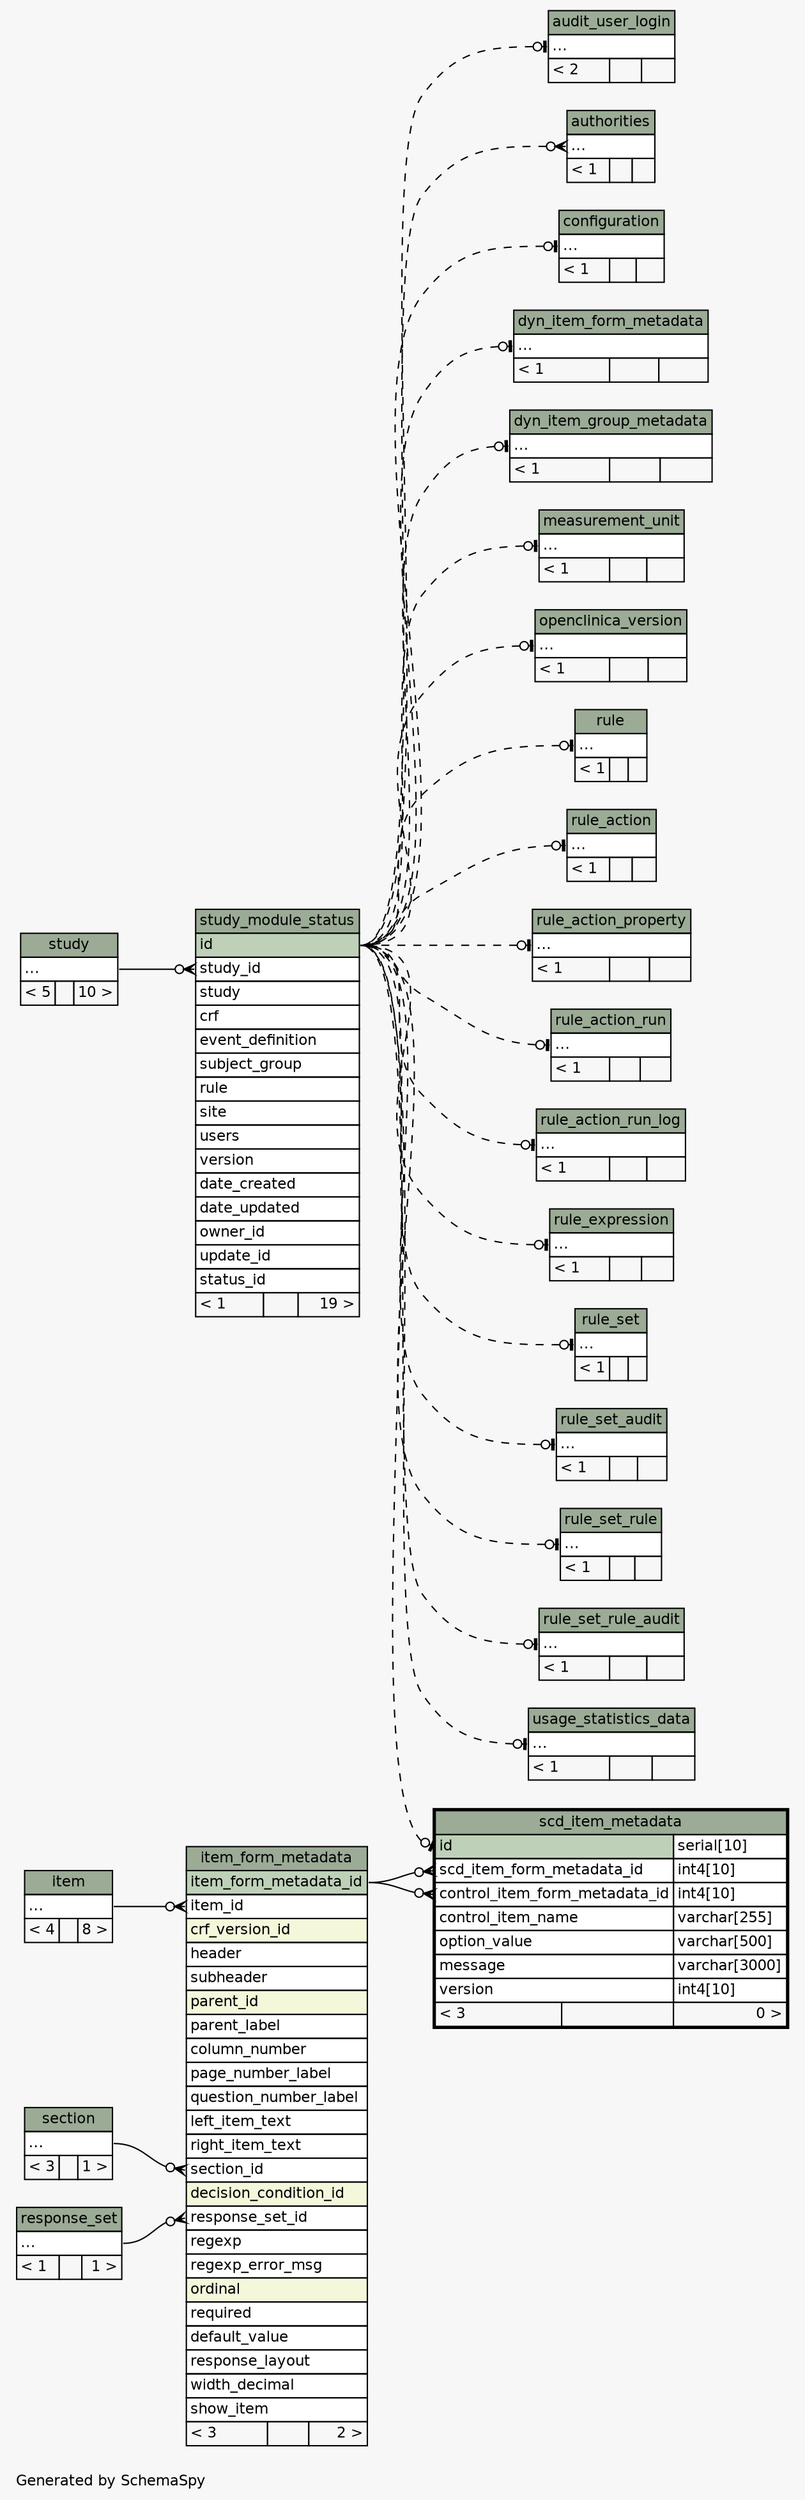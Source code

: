 // dot 2.28.0 on Windows Vista 6.0
// SchemaSpy rev 590
digraph "impliedTwoDegreesRelationshipsDiagram" {
  graph [
    rankdir="RL"
    bgcolor="#f7f7f7"
    label="\nGenerated by SchemaSpy"
    labeljust="l"
    nodesep="0.18"
    ranksep="0.46"
    fontname="Helvetica"
    fontsize="11"
  ];
  node [
    fontname="Helvetica"
    fontsize="11"
    shape="plaintext"
  ];
  edge [
    arrowsize="0.8"
  ];
  "audit_user_login":"elipses":w -> "study_module_status":"id":e [arrowhead=none dir=back arrowtail=teeodot style=dashed];
  "authorities":"elipses":w -> "study_module_status":"id":e [arrowhead=none dir=back arrowtail=crowodot style=dashed];
  "configuration":"elipses":w -> "study_module_status":"id":e [arrowhead=none dir=back arrowtail=teeodot style=dashed];
  "dyn_item_form_metadata":"elipses":w -> "study_module_status":"id":e [arrowhead=none dir=back arrowtail=teeodot style=dashed];
  "dyn_item_group_metadata":"elipses":w -> "study_module_status":"id":e [arrowhead=none dir=back arrowtail=teeodot style=dashed];
  "item_form_metadata":"item_id":w -> "item":"elipses":e [arrowhead=none dir=back arrowtail=crowodot];
  "item_form_metadata":"response_set_id":w -> "response_set":"elipses":e [arrowhead=none dir=back arrowtail=crowodot];
  "item_form_metadata":"section_id":w -> "section":"elipses":e [arrowhead=none dir=back arrowtail=crowodot];
  "measurement_unit":"elipses":w -> "study_module_status":"id":e [arrowhead=none dir=back arrowtail=teeodot style=dashed];
  "openclinica_version":"elipses":w -> "study_module_status":"id":e [arrowhead=none dir=back arrowtail=teeodot style=dashed];
  "rule":"elipses":w -> "study_module_status":"id":e [arrowhead=none dir=back arrowtail=teeodot style=dashed];
  "rule_action":"elipses":w -> "study_module_status":"id":e [arrowhead=none dir=back arrowtail=teeodot style=dashed];
  "rule_action_property":"elipses":w -> "study_module_status":"id":e [arrowhead=none dir=back arrowtail=teeodot style=dashed];
  "rule_action_run":"elipses":w -> "study_module_status":"id":e [arrowhead=none dir=back arrowtail=teeodot style=dashed];
  "rule_action_run_log":"elipses":w -> "study_module_status":"id":e [arrowhead=none dir=back arrowtail=teeodot style=dashed];
  "rule_expression":"elipses":w -> "study_module_status":"id":e [arrowhead=none dir=back arrowtail=teeodot style=dashed];
  "rule_set":"elipses":w -> "study_module_status":"id":e [arrowhead=none dir=back arrowtail=teeodot style=dashed];
  "rule_set_audit":"elipses":w -> "study_module_status":"id":e [arrowhead=none dir=back arrowtail=teeodot style=dashed];
  "rule_set_rule":"elipses":w -> "study_module_status":"id":e [arrowhead=none dir=back arrowtail=teeodot style=dashed];
  "rule_set_rule_audit":"elipses":w -> "study_module_status":"id":e [arrowhead=none dir=back arrowtail=teeodot style=dashed];
  "scd_item_metadata":"control_item_form_metadata_id":w -> "item_form_metadata":"item_form_metadata_id":e [arrowhead=none dir=back arrowtail=crowodot];
  "scd_item_metadata":"id":w -> "study_module_status":"id":e [arrowhead=none dir=back arrowtail=teeodot style=dashed];
  "scd_item_metadata":"scd_item_form_metadata_id":w -> "item_form_metadata":"item_form_metadata_id":e [arrowhead=none dir=back arrowtail=crowodot];
  "study_module_status":"study_id":w -> "study":"elipses":e [arrowhead=none dir=back arrowtail=crowodot];
  "usage_statistics_data":"elipses":w -> "study_module_status":"id":e [arrowhead=none dir=back arrowtail=teeodot style=dashed];
  "audit_user_login" [
    label=<
    <TABLE BORDER="0" CELLBORDER="1" CELLSPACING="0" BGCOLOR="#ffffff">
      <TR><TD COLSPAN="3" BGCOLOR="#9bab96" ALIGN="CENTER">audit_user_login</TD></TR>
      <TR><TD PORT="elipses" COLSPAN="3" ALIGN="LEFT">...</TD></TR>
      <TR><TD ALIGN="LEFT" BGCOLOR="#f7f7f7">&lt; 2</TD><TD ALIGN="RIGHT" BGCOLOR="#f7f7f7">  </TD><TD ALIGN="RIGHT" BGCOLOR="#f7f7f7">  </TD></TR>
    </TABLE>>
    URL="audit_user_login.html"
    tooltip="audit_user_login"
  ];
  "authorities" [
    label=<
    <TABLE BORDER="0" CELLBORDER="1" CELLSPACING="0" BGCOLOR="#ffffff">
      <TR><TD COLSPAN="3" BGCOLOR="#9bab96" ALIGN="CENTER">authorities</TD></TR>
      <TR><TD PORT="elipses" COLSPAN="3" ALIGN="LEFT">...</TD></TR>
      <TR><TD ALIGN="LEFT" BGCOLOR="#f7f7f7">&lt; 1</TD><TD ALIGN="RIGHT" BGCOLOR="#f7f7f7">  </TD><TD ALIGN="RIGHT" BGCOLOR="#f7f7f7">  </TD></TR>
    </TABLE>>
    URL="authorities.html"
    tooltip="authorities"
  ];
  "configuration" [
    label=<
    <TABLE BORDER="0" CELLBORDER="1" CELLSPACING="0" BGCOLOR="#ffffff">
      <TR><TD COLSPAN="3" BGCOLOR="#9bab96" ALIGN="CENTER">configuration</TD></TR>
      <TR><TD PORT="elipses" COLSPAN="3" ALIGN="LEFT">...</TD></TR>
      <TR><TD ALIGN="LEFT" BGCOLOR="#f7f7f7">&lt; 1</TD><TD ALIGN="RIGHT" BGCOLOR="#f7f7f7">  </TD><TD ALIGN="RIGHT" BGCOLOR="#f7f7f7">  </TD></TR>
    </TABLE>>
    URL="configuration.html"
    tooltip="configuration"
  ];
  "dyn_item_form_metadata" [
    label=<
    <TABLE BORDER="0" CELLBORDER="1" CELLSPACING="0" BGCOLOR="#ffffff">
      <TR><TD COLSPAN="3" BGCOLOR="#9bab96" ALIGN="CENTER">dyn_item_form_metadata</TD></TR>
      <TR><TD PORT="elipses" COLSPAN="3" ALIGN="LEFT">...</TD></TR>
      <TR><TD ALIGN="LEFT" BGCOLOR="#f7f7f7">&lt; 1</TD><TD ALIGN="RIGHT" BGCOLOR="#f7f7f7">  </TD><TD ALIGN="RIGHT" BGCOLOR="#f7f7f7">  </TD></TR>
    </TABLE>>
    URL="dyn_item_form_metadata.html"
    tooltip="dyn_item_form_metadata"
  ];
  "dyn_item_group_metadata" [
    label=<
    <TABLE BORDER="0" CELLBORDER="1" CELLSPACING="0" BGCOLOR="#ffffff">
      <TR><TD COLSPAN="3" BGCOLOR="#9bab96" ALIGN="CENTER">dyn_item_group_metadata</TD></TR>
      <TR><TD PORT="elipses" COLSPAN="3" ALIGN="LEFT">...</TD></TR>
      <TR><TD ALIGN="LEFT" BGCOLOR="#f7f7f7">&lt; 1</TD><TD ALIGN="RIGHT" BGCOLOR="#f7f7f7">  </TD><TD ALIGN="RIGHT" BGCOLOR="#f7f7f7">  </TD></TR>
    </TABLE>>
    URL="dyn_item_group_metadata.html"
    tooltip="dyn_item_group_metadata"
  ];
  "item" [
    label=<
    <TABLE BORDER="0" CELLBORDER="1" CELLSPACING="0" BGCOLOR="#ffffff">
      <TR><TD COLSPAN="3" BGCOLOR="#9bab96" ALIGN="CENTER">item</TD></TR>
      <TR><TD PORT="elipses" COLSPAN="3" ALIGN="LEFT">...</TD></TR>
      <TR><TD ALIGN="LEFT" BGCOLOR="#f7f7f7">&lt; 4</TD><TD ALIGN="RIGHT" BGCOLOR="#f7f7f7">  </TD><TD ALIGN="RIGHT" BGCOLOR="#f7f7f7">8 &gt;</TD></TR>
    </TABLE>>
    URL="item.html"
    tooltip="item"
  ];
  "item_form_metadata" [
    label=<
    <TABLE BORDER="0" CELLBORDER="1" CELLSPACING="0" BGCOLOR="#ffffff">
      <TR><TD COLSPAN="3" BGCOLOR="#9bab96" ALIGN="CENTER">item_form_metadata</TD></TR>
      <TR><TD PORT="item_form_metadata_id" COLSPAN="3" BGCOLOR="#bed1b8" ALIGN="LEFT">item_form_metadata_id</TD></TR>
      <TR><TD PORT="item_id" COLSPAN="3" ALIGN="LEFT">item_id</TD></TR>
      <TR><TD PORT="crf_version_id" COLSPAN="3" BGCOLOR="#f4f7da" ALIGN="LEFT">crf_version_id</TD></TR>
      <TR><TD PORT="header" COLSPAN="3" ALIGN="LEFT">header</TD></TR>
      <TR><TD PORT="subheader" COLSPAN="3" ALIGN="LEFT">subheader</TD></TR>
      <TR><TD PORT="parent_id" COLSPAN="3" BGCOLOR="#f4f7da" ALIGN="LEFT">parent_id</TD></TR>
      <TR><TD PORT="parent_label" COLSPAN="3" ALIGN="LEFT">parent_label</TD></TR>
      <TR><TD PORT="column_number" COLSPAN="3" ALIGN="LEFT">column_number</TD></TR>
      <TR><TD PORT="page_number_label" COLSPAN="3" ALIGN="LEFT">page_number_label</TD></TR>
      <TR><TD PORT="question_number_label" COLSPAN="3" ALIGN="LEFT">question_number_label</TD></TR>
      <TR><TD PORT="left_item_text" COLSPAN="3" ALIGN="LEFT">left_item_text</TD></TR>
      <TR><TD PORT="right_item_text" COLSPAN="3" ALIGN="LEFT">right_item_text</TD></TR>
      <TR><TD PORT="section_id" COLSPAN="3" ALIGN="LEFT">section_id</TD></TR>
      <TR><TD PORT="decision_condition_id" COLSPAN="3" BGCOLOR="#f4f7da" ALIGN="LEFT">decision_condition_id</TD></TR>
      <TR><TD PORT="response_set_id" COLSPAN="3" ALIGN="LEFT">response_set_id</TD></TR>
      <TR><TD PORT="regexp" COLSPAN="3" ALIGN="LEFT">regexp</TD></TR>
      <TR><TD PORT="regexp_error_msg" COLSPAN="3" ALIGN="LEFT">regexp_error_msg</TD></TR>
      <TR><TD PORT="ordinal" COLSPAN="3" BGCOLOR="#f4f7da" ALIGN="LEFT">ordinal</TD></TR>
      <TR><TD PORT="required" COLSPAN="3" ALIGN="LEFT">required</TD></TR>
      <TR><TD PORT="default_value" COLSPAN="3" ALIGN="LEFT">default_value</TD></TR>
      <TR><TD PORT="response_layout" COLSPAN="3" ALIGN="LEFT">response_layout</TD></TR>
      <TR><TD PORT="width_decimal" COLSPAN="3" ALIGN="LEFT">width_decimal</TD></TR>
      <TR><TD PORT="show_item" COLSPAN="3" ALIGN="LEFT">show_item</TD></TR>
      <TR><TD ALIGN="LEFT" BGCOLOR="#f7f7f7">&lt; 3</TD><TD ALIGN="RIGHT" BGCOLOR="#f7f7f7">  </TD><TD ALIGN="RIGHT" BGCOLOR="#f7f7f7">2 &gt;</TD></TR>
    </TABLE>>
    URL="item_form_metadata.html"
    tooltip="item_form_metadata"
  ];
  "measurement_unit" [
    label=<
    <TABLE BORDER="0" CELLBORDER="1" CELLSPACING="0" BGCOLOR="#ffffff">
      <TR><TD COLSPAN="3" BGCOLOR="#9bab96" ALIGN="CENTER">measurement_unit</TD></TR>
      <TR><TD PORT="elipses" COLSPAN="3" ALIGN="LEFT">...</TD></TR>
      <TR><TD ALIGN="LEFT" BGCOLOR="#f7f7f7">&lt; 1</TD><TD ALIGN="RIGHT" BGCOLOR="#f7f7f7">  </TD><TD ALIGN="RIGHT" BGCOLOR="#f7f7f7">  </TD></TR>
    </TABLE>>
    URL="measurement_unit.html"
    tooltip="measurement_unit"
  ];
  "openclinica_version" [
    label=<
    <TABLE BORDER="0" CELLBORDER="1" CELLSPACING="0" BGCOLOR="#ffffff">
      <TR><TD COLSPAN="3" BGCOLOR="#9bab96" ALIGN="CENTER">openclinica_version</TD></TR>
      <TR><TD PORT="elipses" COLSPAN="3" ALIGN="LEFT">...</TD></TR>
      <TR><TD ALIGN="LEFT" BGCOLOR="#f7f7f7">&lt; 1</TD><TD ALIGN="RIGHT" BGCOLOR="#f7f7f7">  </TD><TD ALIGN="RIGHT" BGCOLOR="#f7f7f7">  </TD></TR>
    </TABLE>>
    URL="openclinica_version.html"
    tooltip="openclinica_version"
  ];
  "response_set" [
    label=<
    <TABLE BORDER="0" CELLBORDER="1" CELLSPACING="0" BGCOLOR="#ffffff">
      <TR><TD COLSPAN="3" BGCOLOR="#9bab96" ALIGN="CENTER">response_set</TD></TR>
      <TR><TD PORT="elipses" COLSPAN="3" ALIGN="LEFT">...</TD></TR>
      <TR><TD ALIGN="LEFT" BGCOLOR="#f7f7f7">&lt; 1</TD><TD ALIGN="RIGHT" BGCOLOR="#f7f7f7">  </TD><TD ALIGN="RIGHT" BGCOLOR="#f7f7f7">1 &gt;</TD></TR>
    </TABLE>>
    URL="response_set.html"
    tooltip="response_set"
  ];
  "rule" [
    label=<
    <TABLE BORDER="0" CELLBORDER="1" CELLSPACING="0" BGCOLOR="#ffffff">
      <TR><TD COLSPAN="3" BGCOLOR="#9bab96" ALIGN="CENTER">rule</TD></TR>
      <TR><TD PORT="elipses" COLSPAN="3" ALIGN="LEFT">...</TD></TR>
      <TR><TD ALIGN="LEFT" BGCOLOR="#f7f7f7">&lt; 1</TD><TD ALIGN="RIGHT" BGCOLOR="#f7f7f7">  </TD><TD ALIGN="RIGHT" BGCOLOR="#f7f7f7">  </TD></TR>
    </TABLE>>
    URL="rule.html"
    tooltip="rule"
  ];
  "rule_action" [
    label=<
    <TABLE BORDER="0" CELLBORDER="1" CELLSPACING="0" BGCOLOR="#ffffff">
      <TR><TD COLSPAN="3" BGCOLOR="#9bab96" ALIGN="CENTER">rule_action</TD></TR>
      <TR><TD PORT="elipses" COLSPAN="3" ALIGN="LEFT">...</TD></TR>
      <TR><TD ALIGN="LEFT" BGCOLOR="#f7f7f7">&lt; 1</TD><TD ALIGN="RIGHT" BGCOLOR="#f7f7f7">  </TD><TD ALIGN="RIGHT" BGCOLOR="#f7f7f7">  </TD></TR>
    </TABLE>>
    URL="rule_action.html"
    tooltip="rule_action"
  ];
  "rule_action_property" [
    label=<
    <TABLE BORDER="0" CELLBORDER="1" CELLSPACING="0" BGCOLOR="#ffffff">
      <TR><TD COLSPAN="3" BGCOLOR="#9bab96" ALIGN="CENTER">rule_action_property</TD></TR>
      <TR><TD PORT="elipses" COLSPAN="3" ALIGN="LEFT">...</TD></TR>
      <TR><TD ALIGN="LEFT" BGCOLOR="#f7f7f7">&lt; 1</TD><TD ALIGN="RIGHT" BGCOLOR="#f7f7f7">  </TD><TD ALIGN="RIGHT" BGCOLOR="#f7f7f7">  </TD></TR>
    </TABLE>>
    URL="rule_action_property.html"
    tooltip="rule_action_property"
  ];
  "rule_action_run" [
    label=<
    <TABLE BORDER="0" CELLBORDER="1" CELLSPACING="0" BGCOLOR="#ffffff">
      <TR><TD COLSPAN="3" BGCOLOR="#9bab96" ALIGN="CENTER">rule_action_run</TD></TR>
      <TR><TD PORT="elipses" COLSPAN="3" ALIGN="LEFT">...</TD></TR>
      <TR><TD ALIGN="LEFT" BGCOLOR="#f7f7f7">&lt; 1</TD><TD ALIGN="RIGHT" BGCOLOR="#f7f7f7">  </TD><TD ALIGN="RIGHT" BGCOLOR="#f7f7f7">  </TD></TR>
    </TABLE>>
    URL="rule_action_run.html"
    tooltip="rule_action_run"
  ];
  "rule_action_run_log" [
    label=<
    <TABLE BORDER="0" CELLBORDER="1" CELLSPACING="0" BGCOLOR="#ffffff">
      <TR><TD COLSPAN="3" BGCOLOR="#9bab96" ALIGN="CENTER">rule_action_run_log</TD></TR>
      <TR><TD PORT="elipses" COLSPAN="3" ALIGN="LEFT">...</TD></TR>
      <TR><TD ALIGN="LEFT" BGCOLOR="#f7f7f7">&lt; 1</TD><TD ALIGN="RIGHT" BGCOLOR="#f7f7f7">  </TD><TD ALIGN="RIGHT" BGCOLOR="#f7f7f7">  </TD></TR>
    </TABLE>>
    URL="rule_action_run_log.html"
    tooltip="rule_action_run_log"
  ];
  "rule_expression" [
    label=<
    <TABLE BORDER="0" CELLBORDER="1" CELLSPACING="0" BGCOLOR="#ffffff">
      <TR><TD COLSPAN="3" BGCOLOR="#9bab96" ALIGN="CENTER">rule_expression</TD></TR>
      <TR><TD PORT="elipses" COLSPAN="3" ALIGN="LEFT">...</TD></TR>
      <TR><TD ALIGN="LEFT" BGCOLOR="#f7f7f7">&lt; 1</TD><TD ALIGN="RIGHT" BGCOLOR="#f7f7f7">  </TD><TD ALIGN="RIGHT" BGCOLOR="#f7f7f7">  </TD></TR>
    </TABLE>>
    URL="rule_expression.html"
    tooltip="rule_expression"
  ];
  "rule_set" [
    label=<
    <TABLE BORDER="0" CELLBORDER="1" CELLSPACING="0" BGCOLOR="#ffffff">
      <TR><TD COLSPAN="3" BGCOLOR="#9bab96" ALIGN="CENTER">rule_set</TD></TR>
      <TR><TD PORT="elipses" COLSPAN="3" ALIGN="LEFT">...</TD></TR>
      <TR><TD ALIGN="LEFT" BGCOLOR="#f7f7f7">&lt; 1</TD><TD ALIGN="RIGHT" BGCOLOR="#f7f7f7">  </TD><TD ALIGN="RIGHT" BGCOLOR="#f7f7f7">  </TD></TR>
    </TABLE>>
    URL="rule_set.html"
    tooltip="rule_set"
  ];
  "rule_set_audit" [
    label=<
    <TABLE BORDER="0" CELLBORDER="1" CELLSPACING="0" BGCOLOR="#ffffff">
      <TR><TD COLSPAN="3" BGCOLOR="#9bab96" ALIGN="CENTER">rule_set_audit</TD></TR>
      <TR><TD PORT="elipses" COLSPAN="3" ALIGN="LEFT">...</TD></TR>
      <TR><TD ALIGN="LEFT" BGCOLOR="#f7f7f7">&lt; 1</TD><TD ALIGN="RIGHT" BGCOLOR="#f7f7f7">  </TD><TD ALIGN="RIGHT" BGCOLOR="#f7f7f7">  </TD></TR>
    </TABLE>>
    URL="rule_set_audit.html"
    tooltip="rule_set_audit"
  ];
  "rule_set_rule" [
    label=<
    <TABLE BORDER="0" CELLBORDER="1" CELLSPACING="0" BGCOLOR="#ffffff">
      <TR><TD COLSPAN="3" BGCOLOR="#9bab96" ALIGN="CENTER">rule_set_rule</TD></TR>
      <TR><TD PORT="elipses" COLSPAN="3" ALIGN="LEFT">...</TD></TR>
      <TR><TD ALIGN="LEFT" BGCOLOR="#f7f7f7">&lt; 1</TD><TD ALIGN="RIGHT" BGCOLOR="#f7f7f7">  </TD><TD ALIGN="RIGHT" BGCOLOR="#f7f7f7">  </TD></TR>
    </TABLE>>
    URL="rule_set_rule.html"
    tooltip="rule_set_rule"
  ];
  "rule_set_rule_audit" [
    label=<
    <TABLE BORDER="0" CELLBORDER="1" CELLSPACING="0" BGCOLOR="#ffffff">
      <TR><TD COLSPAN="3" BGCOLOR="#9bab96" ALIGN="CENTER">rule_set_rule_audit</TD></TR>
      <TR><TD PORT="elipses" COLSPAN="3" ALIGN="LEFT">...</TD></TR>
      <TR><TD ALIGN="LEFT" BGCOLOR="#f7f7f7">&lt; 1</TD><TD ALIGN="RIGHT" BGCOLOR="#f7f7f7">  </TD><TD ALIGN="RIGHT" BGCOLOR="#f7f7f7">  </TD></TR>
    </TABLE>>
    URL="rule_set_rule_audit.html"
    tooltip="rule_set_rule_audit"
  ];
  "scd_item_metadata" [
    label=<
    <TABLE BORDER="2" CELLBORDER="1" CELLSPACING="0" BGCOLOR="#ffffff">
      <TR><TD COLSPAN="3" BGCOLOR="#9bab96" ALIGN="CENTER">scd_item_metadata</TD></TR>
      <TR><TD PORT="id" COLSPAN="2" BGCOLOR="#bed1b8" ALIGN="LEFT">id</TD><TD PORT="id.type" ALIGN="LEFT">serial[10]</TD></TR>
      <TR><TD PORT="scd_item_form_metadata_id" COLSPAN="2" ALIGN="LEFT">scd_item_form_metadata_id</TD><TD PORT="scd_item_form_metadata_id.type" ALIGN="LEFT">int4[10]</TD></TR>
      <TR><TD PORT="control_item_form_metadata_id" COLSPAN="2" ALIGN="LEFT">control_item_form_metadata_id</TD><TD PORT="control_item_form_metadata_id.type" ALIGN="LEFT">int4[10]</TD></TR>
      <TR><TD PORT="control_item_name" COLSPAN="2" ALIGN="LEFT">control_item_name</TD><TD PORT="control_item_name.type" ALIGN="LEFT">varchar[255]</TD></TR>
      <TR><TD PORT="option_value" COLSPAN="2" ALIGN="LEFT">option_value</TD><TD PORT="option_value.type" ALIGN="LEFT">varchar[500]</TD></TR>
      <TR><TD PORT="message" COLSPAN="2" ALIGN="LEFT">message</TD><TD PORT="message.type" ALIGN="LEFT">varchar[3000]</TD></TR>
      <TR><TD PORT="version" COLSPAN="2" ALIGN="LEFT">version</TD><TD PORT="version.type" ALIGN="LEFT">int4[10]</TD></TR>
      <TR><TD ALIGN="LEFT" BGCOLOR="#f7f7f7">&lt; 3</TD><TD ALIGN="RIGHT" BGCOLOR="#f7f7f7">  </TD><TD ALIGN="RIGHT" BGCOLOR="#f7f7f7">0 &gt;</TD></TR>
    </TABLE>>
    URL="scd_item_metadata.html"
    tooltip="scd_item_metadata"
  ];
  "section" [
    label=<
    <TABLE BORDER="0" CELLBORDER="1" CELLSPACING="0" BGCOLOR="#ffffff">
      <TR><TD COLSPAN="3" BGCOLOR="#9bab96" ALIGN="CENTER">section</TD></TR>
      <TR><TD PORT="elipses" COLSPAN="3" ALIGN="LEFT">...</TD></TR>
      <TR><TD ALIGN="LEFT" BGCOLOR="#f7f7f7">&lt; 3</TD><TD ALIGN="RIGHT" BGCOLOR="#f7f7f7">  </TD><TD ALIGN="RIGHT" BGCOLOR="#f7f7f7">1 &gt;</TD></TR>
    </TABLE>>
    URL="section.html"
    tooltip="section"
  ];
  "study" [
    label=<
    <TABLE BORDER="0" CELLBORDER="1" CELLSPACING="0" BGCOLOR="#ffffff">
      <TR><TD COLSPAN="3" BGCOLOR="#9bab96" ALIGN="CENTER">study</TD></TR>
      <TR><TD PORT="elipses" COLSPAN="3" ALIGN="LEFT">...</TD></TR>
      <TR><TD ALIGN="LEFT" BGCOLOR="#f7f7f7">&lt; 5</TD><TD ALIGN="RIGHT" BGCOLOR="#f7f7f7">  </TD><TD ALIGN="RIGHT" BGCOLOR="#f7f7f7">10 &gt;</TD></TR>
    </TABLE>>
    URL="study.html"
    tooltip="study"
  ];
  "study_module_status" [
    label=<
    <TABLE BORDER="0" CELLBORDER="1" CELLSPACING="0" BGCOLOR="#ffffff">
      <TR><TD COLSPAN="3" BGCOLOR="#9bab96" ALIGN="CENTER">study_module_status</TD></TR>
      <TR><TD PORT="id" COLSPAN="3" BGCOLOR="#bed1b8" ALIGN="LEFT">id</TD></TR>
      <TR><TD PORT="study_id" COLSPAN="3" ALIGN="LEFT">study_id</TD></TR>
      <TR><TD PORT="study" COLSPAN="3" ALIGN="LEFT">study</TD></TR>
      <TR><TD PORT="crf" COLSPAN="3" ALIGN="LEFT">crf</TD></TR>
      <TR><TD PORT="event_definition" COLSPAN="3" ALIGN="LEFT">event_definition</TD></TR>
      <TR><TD PORT="subject_group" COLSPAN="3" ALIGN="LEFT">subject_group</TD></TR>
      <TR><TD PORT="rule" COLSPAN="3" ALIGN="LEFT">rule</TD></TR>
      <TR><TD PORT="site" COLSPAN="3" ALIGN="LEFT">site</TD></TR>
      <TR><TD PORT="users" COLSPAN="3" ALIGN="LEFT">users</TD></TR>
      <TR><TD PORT="version" COLSPAN="3" ALIGN="LEFT">version</TD></TR>
      <TR><TD PORT="date_created" COLSPAN="3" ALIGN="LEFT">date_created</TD></TR>
      <TR><TD PORT="date_updated" COLSPAN="3" ALIGN="LEFT">date_updated</TD></TR>
      <TR><TD PORT="owner_id" COLSPAN="3" ALIGN="LEFT">owner_id</TD></TR>
      <TR><TD PORT="update_id" COLSPAN="3" ALIGN="LEFT">update_id</TD></TR>
      <TR><TD PORT="status_id" COLSPAN="3" ALIGN="LEFT">status_id</TD></TR>
      <TR><TD ALIGN="LEFT" BGCOLOR="#f7f7f7">&lt; 1</TD><TD ALIGN="RIGHT" BGCOLOR="#f7f7f7">  </TD><TD ALIGN="RIGHT" BGCOLOR="#f7f7f7">19 &gt;</TD></TR>
    </TABLE>>
    URL="study_module_status.html"
    tooltip="study_module_status"
  ];
  "usage_statistics_data" [
    label=<
    <TABLE BORDER="0" CELLBORDER="1" CELLSPACING="0" BGCOLOR="#ffffff">
      <TR><TD COLSPAN="3" BGCOLOR="#9bab96" ALIGN="CENTER">usage_statistics_data</TD></TR>
      <TR><TD PORT="elipses" COLSPAN="3" ALIGN="LEFT">...</TD></TR>
      <TR><TD ALIGN="LEFT" BGCOLOR="#f7f7f7">&lt; 1</TD><TD ALIGN="RIGHT" BGCOLOR="#f7f7f7">  </TD><TD ALIGN="RIGHT" BGCOLOR="#f7f7f7">  </TD></TR>
    </TABLE>>
    URL="usage_statistics_data.html"
    tooltip="usage_statistics_data"
  ];
}

